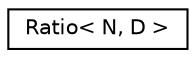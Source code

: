 digraph "Graphical Class Hierarchy"
{
  edge [fontname="Helvetica",fontsize="10",labelfontname="Helvetica",labelfontsize="10"];
  node [fontname="Helvetica",fontsize="10",shape=record];
  rankdir="LR";
  Node0 [label="Ratio\< N, D \>",height=0.2,width=0.4,color="black", fillcolor="white", style="filled",URL="$class_ratio.html"];
}
